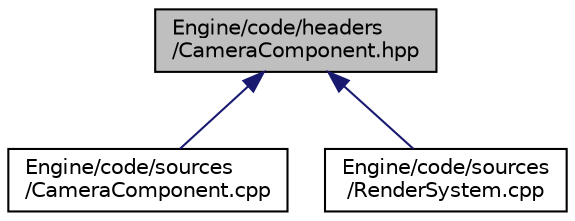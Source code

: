 digraph "Engine/code/headers/CameraComponent.hpp"
{
 // LATEX_PDF_SIZE
  edge [fontname="Helvetica",fontsize="10",labelfontname="Helvetica",labelfontsize="10"];
  node [fontname="Helvetica",fontsize="10",shape=record];
  Node1 [label="Engine/code/headers\l/CameraComponent.hpp",height=0.2,width=0.4,color="black", fillcolor="grey75", style="filled", fontcolor="black",tooltip=" "];
  Node1 -> Node2 [dir="back",color="midnightblue",fontsize="10",style="solid",fontname="Helvetica"];
  Node2 [label="Engine/code/sources\l/CameraComponent.cpp",height=0.2,width=0.4,color="black", fillcolor="white", style="filled",URL="$_camera_component_8cpp.html",tooltip=" "];
  Node1 -> Node3 [dir="back",color="midnightblue",fontsize="10",style="solid",fontname="Helvetica"];
  Node3 [label="Engine/code/sources\l/RenderSystem.cpp",height=0.2,width=0.4,color="black", fillcolor="white", style="filled",URL="$_render_system_8cpp.html",tooltip=" "];
}
